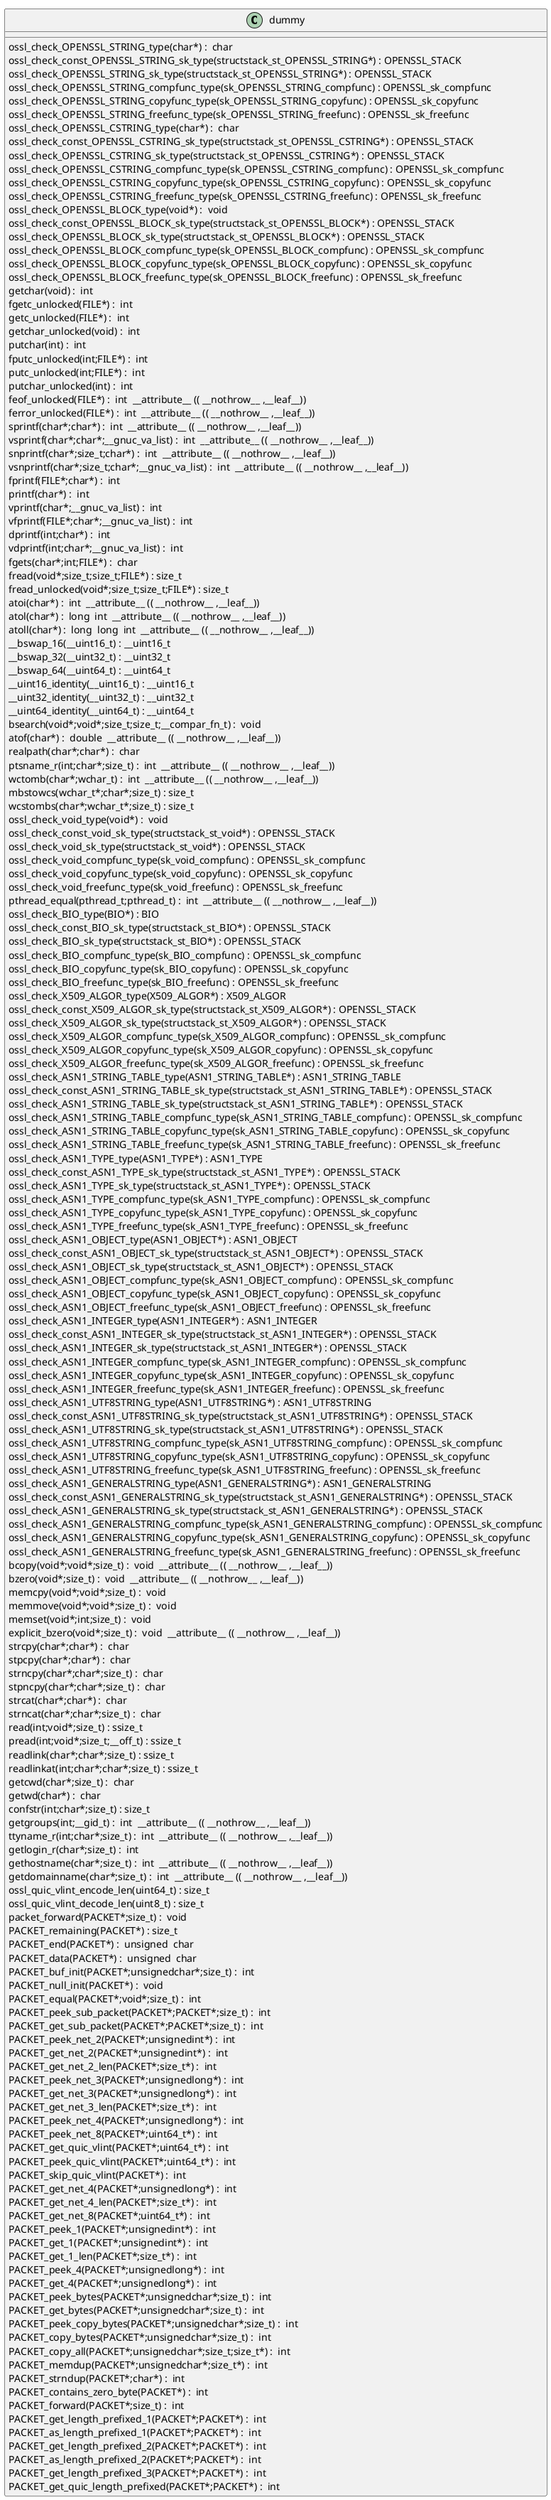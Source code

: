 @startuml
!pragma layout smetana
class dummy {
ossl_check_OPENSSL_STRING_type(char*) :  char  [[[./../../../.././qc/providers/common/der/der_rsa_gen.c.html#445]]]
ossl_check_const_OPENSSL_STRING_sk_type(structstack_st_OPENSSL_STRING*) : OPENSSL_STACK [[[./../../../.././qc/providers/common/der/der_rsa_gen.c.html#445]]]
ossl_check_OPENSSL_STRING_sk_type(structstack_st_OPENSSL_STRING*) : OPENSSL_STACK [[[./../../../.././qc/providers/common/der/der_rsa_gen.c.html#445]]]
ossl_check_OPENSSL_STRING_compfunc_type(sk_OPENSSL_STRING_compfunc) : OPENSSL_sk_compfunc [[[./../../../.././qc/providers/common/der/der_rsa_gen.c.html#445]]]
ossl_check_OPENSSL_STRING_copyfunc_type(sk_OPENSSL_STRING_copyfunc) : OPENSSL_sk_copyfunc [[[./../../../.././qc/providers/common/der/der_rsa_gen.c.html#445]]]
ossl_check_OPENSSL_STRING_freefunc_type(sk_OPENSSL_STRING_freefunc) : OPENSSL_sk_freefunc [[[./../../../.././qc/providers/common/der/der_rsa_gen.c.html#445]]]
ossl_check_OPENSSL_CSTRING_type(char*) :  char  [[[./../../../.././qc/providers/common/der/der_rsa_gen.c.html#447]]]
ossl_check_const_OPENSSL_CSTRING_sk_type(structstack_st_OPENSSL_CSTRING*) : OPENSSL_STACK [[[./../../../.././qc/providers/common/der/der_rsa_gen.c.html#447]]]
ossl_check_OPENSSL_CSTRING_sk_type(structstack_st_OPENSSL_CSTRING*) : OPENSSL_STACK [[[./../../../.././qc/providers/common/der/der_rsa_gen.c.html#447]]]
ossl_check_OPENSSL_CSTRING_compfunc_type(sk_OPENSSL_CSTRING_compfunc) : OPENSSL_sk_compfunc [[[./../../../.././qc/providers/common/der/der_rsa_gen.c.html#447]]]
ossl_check_OPENSSL_CSTRING_copyfunc_type(sk_OPENSSL_CSTRING_copyfunc) : OPENSSL_sk_copyfunc [[[./../../../.././qc/providers/common/der/der_rsa_gen.c.html#447]]]
ossl_check_OPENSSL_CSTRING_freefunc_type(sk_OPENSSL_CSTRING_freefunc) : OPENSSL_sk_freefunc [[[./../../../.././qc/providers/common/der/der_rsa_gen.c.html#447]]]
ossl_check_OPENSSL_BLOCK_type(void*) :  void  [[[./../../../.././qc/providers/common/der/der_rsa_gen.c.html#450]]]
ossl_check_const_OPENSSL_BLOCK_sk_type(structstack_st_OPENSSL_BLOCK*) : OPENSSL_STACK [[[./../../../.././qc/providers/common/der/der_rsa_gen.c.html#450]]]
ossl_check_OPENSSL_BLOCK_sk_type(structstack_st_OPENSSL_BLOCK*) : OPENSSL_STACK [[[./../../../.././qc/providers/common/der/der_rsa_gen.c.html#450]]]
ossl_check_OPENSSL_BLOCK_compfunc_type(sk_OPENSSL_BLOCK_compfunc) : OPENSSL_sk_compfunc [[[./../../../.././qc/providers/common/der/der_rsa_gen.c.html#450]]]
ossl_check_OPENSSL_BLOCK_copyfunc_type(sk_OPENSSL_BLOCK_copyfunc) : OPENSSL_sk_copyfunc [[[./../../../.././qc/providers/common/der/der_rsa_gen.c.html#450]]]
ossl_check_OPENSSL_BLOCK_freefunc_type(sk_OPENSSL_BLOCK_freefunc) : OPENSSL_sk_freefunc [[[./../../../.././qc/providers/common/der/der_rsa_gen.c.html#450]]]
getchar(void) :  int  [[[./../../../.././qc/providers/common/der/der_rsa_gen.c.html#1293]]]
fgetc_unlocked(FILE*) :  int  [[[./../../../.././qc/providers/common/der/der_rsa_gen.c.html#1302]]]
getc_unlocked(FILE*) :  int  [[[./../../../.././qc/providers/common/der/der_rsa_gen.c.html#1312]]]
getchar_unlocked(void) :  int  [[[./../../../.././qc/providers/common/der/der_rsa_gen.c.html#1319]]]
putchar(int) :  int  [[[./../../../.././qc/providers/common/der/der_rsa_gen.c.html#1328]]]
fputc_unlocked(int;FILE*) :  int  [[[./../../../.././qc/providers/common/der/der_rsa_gen.c.html#1337]]]
putc_unlocked(int;FILE*) :  int  [[[./../../../.././qc/providers/common/der/der_rsa_gen.c.html#1347]]]
putchar_unlocked(int) :  int  [[[./../../../.././qc/providers/common/der/der_rsa_gen.c.html#1354]]]
feof_unlocked(FILE*) :  int  __attribute__ (( __nothrow__ ,__leaf__)) [[[./../../../.././qc/providers/common/der/der_rsa_gen.c.html#1360]]]
ferror_unlocked(FILE*) :  int  __attribute__ (( __nothrow__ ,__leaf__)) [[[./../../../.././qc/providers/common/der/der_rsa_gen.c.html#1367]]]
sprintf(char*;char*) :  int  __attribute__ (( __nothrow__ ,__leaf__)) [[[./../../../.././qc/providers/common/der/der_rsa_gen.c.html#1386]]]
vsprintf(char*;char*;__gnuc_va_list) :  int  __attribute__ (( __nothrow__ ,__leaf__)) [[[./../../../.././qc/providers/common/der/der_rsa_gen.c.html#1399]]]
snprintf(char*;size_t;char*) :  int  __attribute__ (( __nothrow__ ,__leaf__)) [[[./../../../.././qc/providers/common/der/der_rsa_gen.c.html#1418]]]
vsnprintf(char*;size_t;char*;__gnuc_va_list) :  int  __attribute__ (( __nothrow__ ,__leaf__)) [[[./../../../.././qc/providers/common/der/der_rsa_gen.c.html#1432]]]
fprintf(FILE*;char*) :  int  [[[./../../../.././qc/providers/common/der/der_rsa_gen.c.html#1453]]]
printf(char*) :  int  [[[./../../../.././qc/providers/common/der/der_rsa_gen.c.html#1460]]]
vprintf(char*;__gnuc_va_list) :  int  [[[./../../../.././qc/providers/common/der/der_rsa_gen.c.html#1472]]]
vfprintf(FILE*;char*;__gnuc_va_list) :  int  [[[./../../../.././qc/providers/common/der/der_rsa_gen.c.html#1482]]]
dprintf(int;char*) :  int  [[[./../../../.././qc/providers/common/der/der_rsa_gen.c.html#1497]]]
vdprintf(int;char*;__gnuc_va_list) :  int  [[[./../../../.././qc/providers/common/der/der_rsa_gen.c.html#1508]]]
fgets(char*;int;FILE*) :  char  [[[./../../../.././qc/providers/common/der/der_rsa_gen.c.html#1527]]]
fread(void*;size_t;size_t;FILE*) : size_t [[[./../../../.././qc/providers/common/der/der_rsa_gen.c.html#1553]]]
fread_unlocked(void*;size_t;size_t;FILE*) : size_t [[[./../../../.././qc/providers/common/der/der_rsa_gen.c.html#1580]]]
atoi(char*) :  int  __attribute__ (( __nothrow__ ,__leaf__)) [[[./../../../.././qc/providers/common/der/der_rsa_gen.c.html#2046]]]
atol(char*) :  long  int  __attribute__ (( __nothrow__ ,__leaf__)) [[[./../../../.././qc/providers/common/der/der_rsa_gen.c.html#2051]]]
atoll(char*) :  long  long  int  __attribute__ (( __nothrow__ ,__leaf__)) [[[./../../../.././qc/providers/common/der/der_rsa_gen.c.html#2058]]]
__bswap_16(__uint16_t) : __uint16_t [[[./../../../.././qc/providers/common/der/der_rsa_gen.c.html#2157]]]
__bswap_32(__uint32_t) : __uint32_t [[[./../../../.././qc/providers/common/der/der_rsa_gen.c.html#2172]]]
__bswap_64(__uint64_t) : __uint64_t [[[./../../../.././qc/providers/common/der/der_rsa_gen.c.html#2182]]]
__uint16_identity(__uint16_t) : __uint16_t [[[./../../../.././qc/providers/common/der/der_rsa_gen.c.html#2194]]]
__uint32_identity(__uint32_t) : __uint32_t [[[./../../../.././qc/providers/common/der/der_rsa_gen.c.html#2200]]]
__uint64_identity(__uint64_t) : __uint64_t [[[./../../../.././qc/providers/common/der/der_rsa_gen.c.html#2206]]]
bsearch(void*;void*;size_t;size_t;__compar_fn_t) :  void  [[[./../../../.././qc/providers/common/der/der_rsa_gen.c.html#2859]]]
atof(char*) :  double  __attribute__ (( __nothrow__ ,__leaf__)) [[[./../../../.././qc/providers/common/der/der_rsa_gen.c.html#1]]]
realpath(char*;char*) :  char  [[[./../../../.././qc/providers/common/der/der_rsa_gen.c.html#1]]]
ptsname_r(int;char*;size_t) :  int  __attribute__ (( __nothrow__ ,__leaf__)) [[[./../../../.././qc/providers/common/der/der_rsa_gen.c.html#1]]]
wctomb(char*;wchar_t) :  int  __attribute__ (( __nothrow__ ,__leaf__)) [[[./../../../.././qc/providers/common/der/der_rsa_gen.c.html#1]]]
mbstowcs(wchar_t*;char*;size_t) : size_t [[[./../../../.././qc/providers/common/der/der_rsa_gen.c.html#1]]]
wcstombs(char*;wchar_t*;size_t) : size_t [[[./../../../.././qc/providers/common/der/der_rsa_gen.c.html#1]]]
ossl_check_void_type(void*) :  void  [[[./../../../.././qc/providers/common/der/der_rsa_gen.c.html#1]]]
ossl_check_const_void_sk_type(structstack_st_void*) : OPENSSL_STACK [[[./../../../.././qc/providers/common/der/der_rsa_gen.c.html#1]]]
ossl_check_void_sk_type(structstack_st_void*) : OPENSSL_STACK [[[./../../../.././qc/providers/common/der/der_rsa_gen.c.html#1]]]
ossl_check_void_compfunc_type(sk_void_compfunc) : OPENSSL_sk_compfunc [[[./../../../.././qc/providers/common/der/der_rsa_gen.c.html#1]]]
ossl_check_void_copyfunc_type(sk_void_copyfunc) : OPENSSL_sk_copyfunc [[[./../../../.././qc/providers/common/der/der_rsa_gen.c.html#1]]]
ossl_check_void_freefunc_type(sk_void_freefunc) : OPENSSL_sk_freefunc [[[./../../../.././qc/providers/common/der/der_rsa_gen.c.html#1]]]
pthread_equal(pthread_t;pthread_t) :  int  __attribute__ (( __nothrow__ ,__leaf__)) [[[./../../../.././qc/providers/common/der/der_rsa_gen.c.html#1]]]
ossl_check_BIO_type(BIO*) : BIO [[[./../../../.././qc/providers/common/der/der_rsa_gen.c.html#1]]]
ossl_check_const_BIO_sk_type(structstack_st_BIO*) : OPENSSL_STACK [[[./../../../.././qc/providers/common/der/der_rsa_gen.c.html#1]]]
ossl_check_BIO_sk_type(structstack_st_BIO*) : OPENSSL_STACK [[[./../../../.././qc/providers/common/der/der_rsa_gen.c.html#1]]]
ossl_check_BIO_compfunc_type(sk_BIO_compfunc) : OPENSSL_sk_compfunc [[[./../../../.././qc/providers/common/der/der_rsa_gen.c.html#1]]]
ossl_check_BIO_copyfunc_type(sk_BIO_copyfunc) : OPENSSL_sk_copyfunc [[[./../../../.././qc/providers/common/der/der_rsa_gen.c.html#1]]]
ossl_check_BIO_freefunc_type(sk_BIO_freefunc) : OPENSSL_sk_freefunc [[[./../../../.././qc/providers/common/der/der_rsa_gen.c.html#1]]]
ossl_check_X509_ALGOR_type(X509_ALGOR*) : X509_ALGOR [[[./../../../.././qc/providers/common/der/der_rsa_gen.c.html#1]]]
ossl_check_const_X509_ALGOR_sk_type(structstack_st_X509_ALGOR*) : OPENSSL_STACK [[[./../../../.././qc/providers/common/der/der_rsa_gen.c.html#1]]]
ossl_check_X509_ALGOR_sk_type(structstack_st_X509_ALGOR*) : OPENSSL_STACK [[[./../../../.././qc/providers/common/der/der_rsa_gen.c.html#1]]]
ossl_check_X509_ALGOR_compfunc_type(sk_X509_ALGOR_compfunc) : OPENSSL_sk_compfunc [[[./../../../.././qc/providers/common/der/der_rsa_gen.c.html#1]]]
ossl_check_X509_ALGOR_copyfunc_type(sk_X509_ALGOR_copyfunc) : OPENSSL_sk_copyfunc [[[./../../../.././qc/providers/common/der/der_rsa_gen.c.html#1]]]
ossl_check_X509_ALGOR_freefunc_type(sk_X509_ALGOR_freefunc) : OPENSSL_sk_freefunc [[[./../../../.././qc/providers/common/der/der_rsa_gen.c.html#1]]]
ossl_check_ASN1_STRING_TABLE_type(ASN1_STRING_TABLE*) : ASN1_STRING_TABLE [[[./../../../.././qc/providers/common/der/der_rsa_gen.c.html#1]]]
ossl_check_const_ASN1_STRING_TABLE_sk_type(structstack_st_ASN1_STRING_TABLE*) : OPENSSL_STACK [[[./../../../.././qc/providers/common/der/der_rsa_gen.c.html#1]]]
ossl_check_ASN1_STRING_TABLE_sk_type(structstack_st_ASN1_STRING_TABLE*) : OPENSSL_STACK [[[./../../../.././qc/providers/common/der/der_rsa_gen.c.html#1]]]
ossl_check_ASN1_STRING_TABLE_compfunc_type(sk_ASN1_STRING_TABLE_compfunc) : OPENSSL_sk_compfunc [[[./../../../.././qc/providers/common/der/der_rsa_gen.c.html#1]]]
ossl_check_ASN1_STRING_TABLE_copyfunc_type(sk_ASN1_STRING_TABLE_copyfunc) : OPENSSL_sk_copyfunc [[[./../../../.././qc/providers/common/der/der_rsa_gen.c.html#1]]]
ossl_check_ASN1_STRING_TABLE_freefunc_type(sk_ASN1_STRING_TABLE_freefunc) : OPENSSL_sk_freefunc [[[./../../../.././qc/providers/common/der/der_rsa_gen.c.html#1]]]
ossl_check_ASN1_TYPE_type(ASN1_TYPE*) : ASN1_TYPE [[[./../../../.././qc/providers/common/der/der_rsa_gen.c.html#1]]]
ossl_check_const_ASN1_TYPE_sk_type(structstack_st_ASN1_TYPE*) : OPENSSL_STACK [[[./../../../.././qc/providers/common/der/der_rsa_gen.c.html#1]]]
ossl_check_ASN1_TYPE_sk_type(structstack_st_ASN1_TYPE*) : OPENSSL_STACK [[[./../../../.././qc/providers/common/der/der_rsa_gen.c.html#1]]]
ossl_check_ASN1_TYPE_compfunc_type(sk_ASN1_TYPE_compfunc) : OPENSSL_sk_compfunc [[[./../../../.././qc/providers/common/der/der_rsa_gen.c.html#1]]]
ossl_check_ASN1_TYPE_copyfunc_type(sk_ASN1_TYPE_copyfunc) : OPENSSL_sk_copyfunc [[[./../../../.././qc/providers/common/der/der_rsa_gen.c.html#1]]]
ossl_check_ASN1_TYPE_freefunc_type(sk_ASN1_TYPE_freefunc) : OPENSSL_sk_freefunc [[[./../../../.././qc/providers/common/der/der_rsa_gen.c.html#1]]]
ossl_check_ASN1_OBJECT_type(ASN1_OBJECT*) : ASN1_OBJECT [[[./../../../.././qc/providers/common/der/der_rsa_gen.c.html#1]]]
ossl_check_const_ASN1_OBJECT_sk_type(structstack_st_ASN1_OBJECT*) : OPENSSL_STACK [[[./../../../.././qc/providers/common/der/der_rsa_gen.c.html#1]]]
ossl_check_ASN1_OBJECT_sk_type(structstack_st_ASN1_OBJECT*) : OPENSSL_STACK [[[./../../../.././qc/providers/common/der/der_rsa_gen.c.html#1]]]
ossl_check_ASN1_OBJECT_compfunc_type(sk_ASN1_OBJECT_compfunc) : OPENSSL_sk_compfunc [[[./../../../.././qc/providers/common/der/der_rsa_gen.c.html#1]]]
ossl_check_ASN1_OBJECT_copyfunc_type(sk_ASN1_OBJECT_copyfunc) : OPENSSL_sk_copyfunc [[[./../../../.././qc/providers/common/der/der_rsa_gen.c.html#1]]]
ossl_check_ASN1_OBJECT_freefunc_type(sk_ASN1_OBJECT_freefunc) : OPENSSL_sk_freefunc [[[./../../../.././qc/providers/common/der/der_rsa_gen.c.html#1]]]
ossl_check_ASN1_INTEGER_type(ASN1_INTEGER*) : ASN1_INTEGER [[[./../../../.././qc/providers/common/der/der_rsa_gen.c.html#1]]]
ossl_check_const_ASN1_INTEGER_sk_type(structstack_st_ASN1_INTEGER*) : OPENSSL_STACK [[[./../../../.././qc/providers/common/der/der_rsa_gen.c.html#1]]]
ossl_check_ASN1_INTEGER_sk_type(structstack_st_ASN1_INTEGER*) : OPENSSL_STACK [[[./../../../.././qc/providers/common/der/der_rsa_gen.c.html#1]]]
ossl_check_ASN1_INTEGER_compfunc_type(sk_ASN1_INTEGER_compfunc) : OPENSSL_sk_compfunc [[[./../../../.././qc/providers/common/der/der_rsa_gen.c.html#1]]]
ossl_check_ASN1_INTEGER_copyfunc_type(sk_ASN1_INTEGER_copyfunc) : OPENSSL_sk_copyfunc [[[./../../../.././qc/providers/common/der/der_rsa_gen.c.html#1]]]
ossl_check_ASN1_INTEGER_freefunc_type(sk_ASN1_INTEGER_freefunc) : OPENSSL_sk_freefunc [[[./../../../.././qc/providers/common/der/der_rsa_gen.c.html#1]]]
ossl_check_ASN1_UTF8STRING_type(ASN1_UTF8STRING*) : ASN1_UTF8STRING [[[./../../../.././qc/providers/common/der/der_rsa_gen.c.html#1]]]
ossl_check_const_ASN1_UTF8STRING_sk_type(structstack_st_ASN1_UTF8STRING*) : OPENSSL_STACK [[[./../../../.././qc/providers/common/der/der_rsa_gen.c.html#1]]]
ossl_check_ASN1_UTF8STRING_sk_type(structstack_st_ASN1_UTF8STRING*) : OPENSSL_STACK [[[./../../../.././qc/providers/common/der/der_rsa_gen.c.html#1]]]
ossl_check_ASN1_UTF8STRING_compfunc_type(sk_ASN1_UTF8STRING_compfunc) : OPENSSL_sk_compfunc [[[./../../../.././qc/providers/common/der/der_rsa_gen.c.html#1]]]
ossl_check_ASN1_UTF8STRING_copyfunc_type(sk_ASN1_UTF8STRING_copyfunc) : OPENSSL_sk_copyfunc [[[./../../../.././qc/providers/common/der/der_rsa_gen.c.html#1]]]
ossl_check_ASN1_UTF8STRING_freefunc_type(sk_ASN1_UTF8STRING_freefunc) : OPENSSL_sk_freefunc [[[./../../../.././qc/providers/common/der/der_rsa_gen.c.html#1]]]
ossl_check_ASN1_GENERALSTRING_type(ASN1_GENERALSTRING*) : ASN1_GENERALSTRING [[[./../../../.././qc/providers/common/der/der_rsa_gen.c.html#1]]]
ossl_check_const_ASN1_GENERALSTRING_sk_type(structstack_st_ASN1_GENERALSTRING*) : OPENSSL_STACK [[[./../../../.././qc/providers/common/der/der_rsa_gen.c.html#1]]]
ossl_check_ASN1_GENERALSTRING_sk_type(structstack_st_ASN1_GENERALSTRING*) : OPENSSL_STACK [[[./../../../.././qc/providers/common/der/der_rsa_gen.c.html#1]]]
ossl_check_ASN1_GENERALSTRING_compfunc_type(sk_ASN1_GENERALSTRING_compfunc) : OPENSSL_sk_compfunc [[[./../../../.././qc/providers/common/der/der_rsa_gen.c.html#1]]]
ossl_check_ASN1_GENERALSTRING_copyfunc_type(sk_ASN1_GENERALSTRING_copyfunc) : OPENSSL_sk_copyfunc [[[./../../../.././qc/providers/common/der/der_rsa_gen.c.html#1]]]
ossl_check_ASN1_GENERALSTRING_freefunc_type(sk_ASN1_GENERALSTRING_freefunc) : OPENSSL_sk_freefunc [[[./../../../.././qc/providers/common/der/der_rsa_gen.c.html#1]]]
bcopy(void*;void*;size_t) :  void  __attribute__ (( __nothrow__ ,__leaf__)) [[[./../../../.././qc/providers/common/der/der_rsa_gen.c.html#1]]]
bzero(void*;size_t) :  void  __attribute__ (( __nothrow__ ,__leaf__)) [[[./../../../.././qc/providers/common/der/der_rsa_gen.c.html#1]]]
memcpy(void*;void*;size_t) :  void  [[[./../../../.././qc/providers/common/der/der_rsa_gen.c.html#1]]]
memmove(void*;void*;size_t) :  void  [[[./../../../.././qc/providers/common/der/der_rsa_gen.c.html#1]]]
memset(void*;int;size_t) :  void  [[[./../../../.././qc/providers/common/der/der_rsa_gen.c.html#1]]]
explicit_bzero(void*;size_t) :  void  __attribute__ (( __nothrow__ ,__leaf__)) [[[./../../../.././qc/providers/common/der/der_rsa_gen.c.html#1]]]
strcpy(char*;char*) :  char  [[[./../../../.././qc/providers/common/der/der_rsa_gen.c.html#1]]]
stpcpy(char*;char*) :  char  [[[./../../../.././qc/providers/common/der/der_rsa_gen.c.html#1]]]
strncpy(char*;char*;size_t) :  char  [[[./../../../.././qc/providers/common/der/der_rsa_gen.c.html#1]]]
stpncpy(char*;char*;size_t) :  char  [[[./../../../.././qc/providers/common/der/der_rsa_gen.c.html#1]]]
strcat(char*;char*) :  char  [[[./../../../.././qc/providers/common/der/der_rsa_gen.c.html#1]]]
strncat(char*;char*;size_t) :  char  [[[./../../../.././qc/providers/common/der/der_rsa_gen.c.html#1]]]
read(int;void*;size_t) : ssize_t [[[./../../../.././qc/providers/common/der/der_rsa_gen.c.html#1]]]
pread(int;void*;size_t;__off_t) : ssize_t [[[./../../../.././qc/providers/common/der/der_rsa_gen.c.html#1]]]
readlink(char*;char*;size_t) : ssize_t [[[./../../../.././qc/providers/common/der/der_rsa_gen.c.html#1]]]
readlinkat(int;char*;char*;size_t) : ssize_t [[[./../../../.././qc/providers/common/der/der_rsa_gen.c.html#1]]]
getcwd(char*;size_t) :  char  [[[./../../../.././qc/providers/common/der/der_rsa_gen.c.html#1]]]
getwd(char*) :  char  [[[./../../../.././qc/providers/common/der/der_rsa_gen.c.html#1]]]
confstr(int;char*;size_t) : size_t [[[./../../../.././qc/providers/common/der/der_rsa_gen.c.html#1]]]
getgroups(int;__gid_t) :  int  __attribute__ (( __nothrow__ ,__leaf__)) [[[./../../../.././qc/providers/common/der/der_rsa_gen.c.html#1]]]
ttyname_r(int;char*;size_t) :  int  __attribute__ (( __nothrow__ ,__leaf__)) [[[./../../../.././qc/providers/common/der/der_rsa_gen.c.html#1]]]
getlogin_r(char*;size_t) :  int  [[[./../../../.././qc/providers/common/der/der_rsa_gen.c.html#1]]]
gethostname(char*;size_t) :  int  __attribute__ (( __nothrow__ ,__leaf__)) [[[./../../../.././qc/providers/common/der/der_rsa_gen.c.html#1]]]
getdomainname(char*;size_t) :  int  __attribute__ (( __nothrow__ ,__leaf__)) [[[./../../../.././qc/providers/common/der/der_rsa_gen.c.html#1]]]
ossl_quic_vlint_encode_len(uint64_t) : size_t [[[./../../../.././qc/providers/common/der/der_rsa_gen.c.html#1]]]
ossl_quic_vlint_decode_len(uint8_t) : size_t [[[./../../../.././qc/providers/common/der/der_rsa_gen.c.html#1]]]
packet_forward(PACKET*;size_t) :  void  [[[./../../../.././qc/providers/common/der/der_rsa_gen.c.html#1]]]
PACKET_remaining(PACKET*) : size_t [[[./../../../.././qc/providers/common/der/der_rsa_gen.c.html#1]]]
PACKET_end(PACKET*) :  unsigned  char  [[[./../../../.././qc/providers/common/der/der_rsa_gen.c.html#1]]]
PACKET_data(PACKET*) :  unsigned  char  [[[./../../../.././qc/providers/common/der/der_rsa_gen.c.html#1]]]
PACKET_buf_init(PACKET*;unsignedchar*;size_t) :  int  [[[./../../../.././qc/providers/common/der/der_rsa_gen.c.html#1]]]
PACKET_null_init(PACKET*) :  void  [[[./../../../.././qc/providers/common/der/der_rsa_gen.c.html#1]]]
PACKET_equal(PACKET*;void*;size_t) :  int  [[[./../../../.././qc/providers/common/der/der_rsa_gen.c.html#1]]]
PACKET_peek_sub_packet(PACKET*;PACKET*;size_t) :  int  [[[./../../../.././qc/providers/common/der/der_rsa_gen.c.html#1]]]
PACKET_get_sub_packet(PACKET*;PACKET*;size_t) :  int  [[[./../../../.././qc/providers/common/der/der_rsa_gen.c.html#1]]]
PACKET_peek_net_2(PACKET*;unsignedint*) :  int  [[[./../../../.././qc/providers/common/der/der_rsa_gen.c.html#1]]]
PACKET_get_net_2(PACKET*;unsignedint*) :  int  [[[./../../../.././qc/providers/common/der/der_rsa_gen.c.html#1]]]
PACKET_get_net_2_len(PACKET*;size_t*) :  int  [[[./../../../.././qc/providers/common/der/der_rsa_gen.c.html#1]]]
PACKET_peek_net_3(PACKET*;unsignedlong*) :  int  [[[./../../../.././qc/providers/common/der/der_rsa_gen.c.html#1]]]
PACKET_get_net_3(PACKET*;unsignedlong*) :  int  [[[./../../../.././qc/providers/common/der/der_rsa_gen.c.html#1]]]
PACKET_get_net_3_len(PACKET*;size_t*) :  int  [[[./../../../.././qc/providers/common/der/der_rsa_gen.c.html#1]]]
PACKET_peek_net_4(PACKET*;unsignedlong*) :  int  [[[./../../../.././qc/providers/common/der/der_rsa_gen.c.html#1]]]
PACKET_peek_net_8(PACKET*;uint64_t*) :  int  [[[./../../../.././qc/providers/common/der/der_rsa_gen.c.html#1]]]
PACKET_get_quic_vlint(PACKET*;uint64_t*) :  int  [[[./../../../.././qc/providers/common/der/der_rsa_gen.c.html#1]]]
PACKET_peek_quic_vlint(PACKET*;uint64_t*) :  int  [[[./../../../.././qc/providers/common/der/der_rsa_gen.c.html#1]]]
PACKET_skip_quic_vlint(PACKET*) :  int  [[[./../../../.././qc/providers/common/der/der_rsa_gen.c.html#1]]]
PACKET_get_net_4(PACKET*;unsignedlong*) :  int  [[[./../../../.././qc/providers/common/der/der_rsa_gen.c.html#1]]]
PACKET_get_net_4_len(PACKET*;size_t*) :  int  [[[./../../../.././qc/providers/common/der/der_rsa_gen.c.html#1]]]
PACKET_get_net_8(PACKET*;uint64_t*) :  int  [[[./../../../.././qc/providers/common/der/der_rsa_gen.c.html#1]]]
PACKET_peek_1(PACKET*;unsignedint*) :  int  [[[./../../../.././qc/providers/common/der/der_rsa_gen.c.html#1]]]
PACKET_get_1(PACKET*;unsignedint*) :  int  [[[./../../../.././qc/providers/common/der/der_rsa_gen.c.html#1]]]
PACKET_get_1_len(PACKET*;size_t*) :  int  [[[./../../../.././qc/providers/common/der/der_rsa_gen.c.html#1]]]
PACKET_peek_4(PACKET*;unsignedlong*) :  int  [[[./../../../.././qc/providers/common/der/der_rsa_gen.c.html#1]]]
PACKET_get_4(PACKET*;unsignedlong*) :  int  [[[./../../../.././qc/providers/common/der/der_rsa_gen.c.html#1]]]
PACKET_peek_bytes(PACKET*;unsignedchar*;size_t) :  int  [[[./../../../.././qc/providers/common/der/der_rsa_gen.c.html#1]]]
PACKET_get_bytes(PACKET*;unsignedchar*;size_t) :  int  [[[./../../../.././qc/providers/common/der/der_rsa_gen.c.html#1]]]
PACKET_peek_copy_bytes(PACKET*;unsignedchar*;size_t) :  int  [[[./../../../.././qc/providers/common/der/der_rsa_gen.c.html#1]]]
PACKET_copy_bytes(PACKET*;unsignedchar*;size_t) :  int  [[[./../../../.././qc/providers/common/der/der_rsa_gen.c.html#1]]]
PACKET_copy_all(PACKET*;unsignedchar*;size_t;size_t*) :  int  [[[./../../../.././qc/providers/common/der/der_rsa_gen.c.html#1]]]
PACKET_memdup(PACKET*;unsignedchar*;size_t*) :  int  [[[./../../../.././qc/providers/common/der/der_rsa_gen.c.html#1]]]
PACKET_strndup(PACKET*;char*) :  int  [[[./../../../.././qc/providers/common/der/der_rsa_gen.c.html#1]]]
PACKET_contains_zero_byte(PACKET*) :  int  [[[./../../../.././qc/providers/common/der/der_rsa_gen.c.html#1]]]
PACKET_forward(PACKET*;size_t) :  int  [[[./../../../.././qc/providers/common/der/der_rsa_gen.c.html#1]]]
PACKET_get_length_prefixed_1(PACKET*;PACKET*) :  int  [[[./../../../.././qc/providers/common/der/der_rsa_gen.c.html#1]]]
PACKET_as_length_prefixed_1(PACKET*;PACKET*) :  int  [[[./../../../.././qc/providers/common/der/der_rsa_gen.c.html#1]]]
PACKET_get_length_prefixed_2(PACKET*;PACKET*) :  int  [[[./../../../.././qc/providers/common/der/der_rsa_gen.c.html#1]]]
PACKET_as_length_prefixed_2(PACKET*;PACKET*) :  int  [[[./../../../.././qc/providers/common/der/der_rsa_gen.c.html#1]]]
PACKET_get_length_prefixed_3(PACKET*;PACKET*) :  int  [[[./../../../.././qc/providers/common/der/der_rsa_gen.c.html#1]]]
PACKET_get_quic_length_prefixed(PACKET*;PACKET*) :  int  [[[./../../../.././qc/providers/common/der/der_rsa_gen.c.html#1]]]
} 
@enduml
